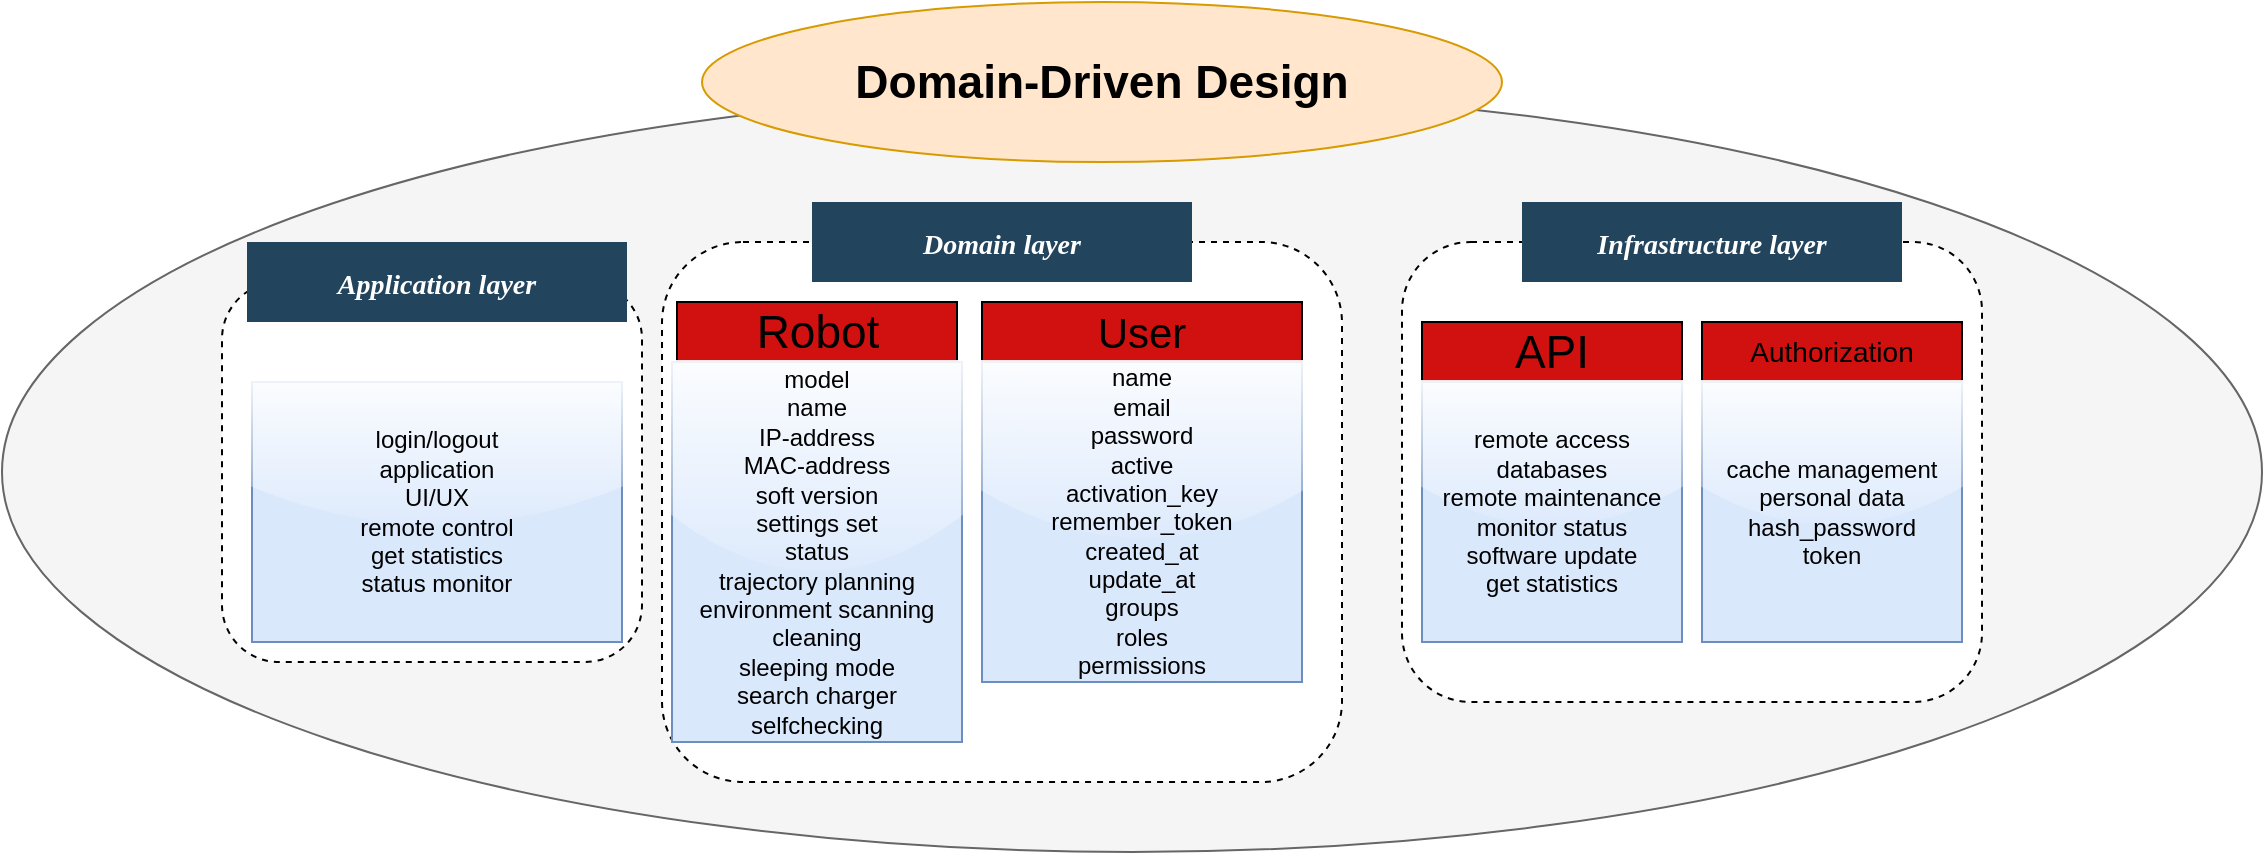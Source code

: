<mxfile version="22.1.4" type="device">
  <diagram name="Page-1" id="2c0d36ab-eaac-3732-788b-9136903baeff">
    <mxGraphModel dx="2503" dy="988" grid="1" gridSize="10" guides="1" tooltips="1" connect="1" arrows="1" fold="1" page="1" pageScale="1.5" pageWidth="1169" pageHeight="827" background="none" math="0" shadow="0">
      <root>
        <mxCell id="0" />
        <mxCell id="1" parent="0" />
        <mxCell id="gJAFX9cJfrrIMlPxtMnf-149" value="" style="ellipse;whiteSpace=wrap;html=1;fillColor=#f5f5f5;fontColor=#333333;strokeColor=#666666;" parent="1" vertex="1">
          <mxGeometry x="60" y="335" width="1130" height="380" as="geometry" />
        </mxCell>
        <mxCell id="gJAFX9cJfrrIMlPxtMnf-146" value="" style="rounded=1;whiteSpace=wrap;html=1;dashed=1;" parent="1" vertex="1">
          <mxGeometry x="760" y="410" width="290" height="230" as="geometry" />
        </mxCell>
        <mxCell id="gJAFX9cJfrrIMlPxtMnf-134" value="" style="rounded=1;whiteSpace=wrap;html=1;dashed=1;" parent="1" vertex="1">
          <mxGeometry x="390" y="410" width="340" height="270" as="geometry" />
        </mxCell>
        <mxCell id="gJAFX9cJfrrIMlPxtMnf-127" value="" style="rounded=1;whiteSpace=wrap;html=1;dashed=1;" parent="1" vertex="1">
          <mxGeometry x="170" y="430" width="210" height="190" as="geometry" />
        </mxCell>
        <mxCell id="13" value="Application layer" style="rounded=0;fillColor=#23445D;gradientColor=none;strokeColor=none;fontColor=#FFFFFF;fontStyle=3;fontFamily=Tahoma;fontSize=14" parent="1" vertex="1">
          <mxGeometry x="182.5" y="410" width="190" height="40" as="geometry" />
        </mxCell>
        <mxCell id="XNS20DA51h8TnCrW4Q-W-130" value="login/logout&lt;br&gt;application&lt;br&gt;UI/UX&lt;br&gt;remote control&lt;br&gt;get statistics&lt;br&gt;status monitor" style="text;html=1;strokeColor=#6c8ebf;fillColor=#dae8fc;align=center;verticalAlign=middle;whiteSpace=wrap;rounded=0;glass=1;" parent="1" vertex="1">
          <mxGeometry x="185" y="480" width="185" height="130" as="geometry" />
        </mxCell>
        <mxCell id="gJAFX9cJfrrIMlPxtMnf-123" value="Domain layer" style="rounded=1;fillColor=#23445D;gradientColor=none;strokeColor=none;fontColor=#FFFFFF;fontStyle=3;fontFamily=Tahoma;fontSize=14;arcSize=0;glass=0;shadow=0;" parent="1" vertex="1">
          <mxGeometry x="465" y="390" width="190" height="40" as="geometry" />
        </mxCell>
        <mxCell id="gJAFX9cJfrrIMlPxtMnf-124" value="&lt;font style=&quot;font-size: 23px;&quot;&gt;Robot&lt;/font&gt;" style="rounded=0;whiteSpace=wrap;html=1;fillColor=#d11010;" parent="1" vertex="1">
          <mxGeometry x="397.5" y="440" width="140" height="30" as="geometry" />
        </mxCell>
        <mxCell id="gJAFX9cJfrrIMlPxtMnf-125" value="&lt;font style=&quot;font-size: 21px;&quot;&gt;User&lt;/font&gt;" style="rounded=0;whiteSpace=wrap;html=1;fillColor=#d11010;" parent="1" vertex="1">
          <mxGeometry x="550" y="440" width="160" height="30" as="geometry" />
        </mxCell>
        <mxCell id="gJAFX9cJfrrIMlPxtMnf-126" value="model&lt;br style=&quot;border-color: var(--border-color);&quot;&gt;name&lt;br style=&quot;border-color: var(--border-color);&quot;&gt;IP-address&lt;br style=&quot;border-color: var(--border-color);&quot;&gt;MAC-address&lt;br style=&quot;border-color: var(--border-color);&quot;&gt;soft version&lt;br style=&quot;border-color: var(--border-color);&quot;&gt;settings set&lt;br style=&quot;border-color: var(--border-color);&quot;&gt;status&lt;br style=&quot;border-color: var(--border-color);&quot;&gt;trajectory planning&lt;br style=&quot;border-color: var(--border-color);&quot;&gt;environment scanning&lt;br&gt;cleaning&lt;br&gt;sleeping mode&lt;br&gt;search charger&lt;br&gt;selfchecking" style="text;html=1;strokeColor=#6c8ebf;fillColor=#dae8fc;align=center;verticalAlign=middle;whiteSpace=wrap;rounded=0;glass=1;" parent="1" vertex="1">
          <mxGeometry x="395" y="470" width="145" height="190" as="geometry" />
        </mxCell>
        <mxCell id="gJAFX9cJfrrIMlPxtMnf-128" style="edgeStyle=orthogonalEdgeStyle;rounded=0;orthogonalLoop=1;jettySize=auto;html=1;exitX=0.5;exitY=1;exitDx=0;exitDy=0;" parent="1" source="gJAFX9cJfrrIMlPxtMnf-127" target="gJAFX9cJfrrIMlPxtMnf-127" edge="1">
          <mxGeometry relative="1" as="geometry" />
        </mxCell>
        <mxCell id="gJAFX9cJfrrIMlPxtMnf-132" value="name&lt;br&gt;email&lt;br&gt;password&lt;br&gt;active&lt;br&gt;activation_key&lt;br&gt;remember_token&lt;br&gt;created_at&lt;br&gt;update_at&lt;br&gt;groups&lt;br&gt;roles&lt;br&gt;permissions" style="whiteSpace=wrap;html=1;aspect=fixed;fillColor=#dae8fc;strokeColor=#6c8ebf;glass=1;" parent="1" vertex="1">
          <mxGeometry x="550" y="470" width="160" height="160" as="geometry" />
        </mxCell>
        <mxCell id="gJAFX9cJfrrIMlPxtMnf-136" value="Infrastructure layer" style="rounded=1;fillColor=#23445D;gradientColor=none;strokeColor=none;fontColor=#FFFFFF;fontStyle=3;fontFamily=Tahoma;fontSize=14;arcSize=0;glass=0;shadow=0;" parent="1" vertex="1">
          <mxGeometry x="820" y="390" width="190" height="40" as="geometry" />
        </mxCell>
        <mxCell id="gJAFX9cJfrrIMlPxtMnf-139" value="&lt;font style=&quot;font-size: 23px;&quot;&gt;API&lt;/font&gt;" style="rounded=0;whiteSpace=wrap;html=1;fillColor=#d11010;" parent="1" vertex="1">
          <mxGeometry x="770" y="450" width="130" height="30" as="geometry" />
        </mxCell>
        <mxCell id="gJAFX9cJfrrIMlPxtMnf-143" value="remote access&lt;br&gt;databases&lt;br&gt;remote maintenance&lt;br&gt;monitor status&lt;br&gt;software update&lt;br&gt;get statistics" style="whiteSpace=wrap;html=1;aspect=fixed;fillColor=#dae8fc;strokeColor=#6c8ebf;glass=1;" parent="1" vertex="1">
          <mxGeometry x="770" y="480" width="130" height="130" as="geometry" />
        </mxCell>
        <mxCell id="gJAFX9cJfrrIMlPxtMnf-144" value="&lt;font style=&quot;font-size: 14px;&quot;&gt;Authorization&lt;/font&gt;" style="rounded=0;whiteSpace=wrap;html=1;fillColor=#d11010;" parent="1" vertex="1">
          <mxGeometry x="910" y="450" width="130" height="30" as="geometry" />
        </mxCell>
        <mxCell id="gJAFX9cJfrrIMlPxtMnf-145" value="cache management&lt;br&gt;personal data&lt;br&gt;hash_password&lt;br&gt;token" style="whiteSpace=wrap;html=1;aspect=fixed;fillColor=#dae8fc;strokeColor=#6c8ebf;glass=1;" parent="1" vertex="1">
          <mxGeometry x="910" y="480" width="130" height="130" as="geometry" />
        </mxCell>
        <mxCell id="gJAFX9cJfrrIMlPxtMnf-147" value="&lt;h1&gt;&lt;font style=&quot;font-size: 23px;&quot;&gt;Domain-Driven Design&lt;/font&gt;&lt;/h1&gt;" style="ellipse;whiteSpace=wrap;html=1;fillColor=#ffe6cc;strokeColor=#d79b00;" parent="1" vertex="1">
          <mxGeometry x="410" y="290" width="400" height="80" as="geometry" />
        </mxCell>
      </root>
    </mxGraphModel>
  </diagram>
</mxfile>
